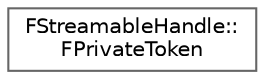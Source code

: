 digraph "Graphical Class Hierarchy"
{
 // INTERACTIVE_SVG=YES
 // LATEX_PDF_SIZE
  bgcolor="transparent";
  edge [fontname=Helvetica,fontsize=10,labelfontname=Helvetica,labelfontsize=10];
  node [fontname=Helvetica,fontsize=10,shape=box,height=0.2,width=0.4];
  rankdir="LR";
  Node0 [id="Node000000",label="FStreamableHandle::\lFPrivateToken",height=0.2,width=0.4,color="grey40", fillcolor="white", style="filled",URL="$de/d73/structFStreamableHandle_1_1FPrivateToken.html",tooltip="Constructor is private, but this allows use by MakeShared."];
}
